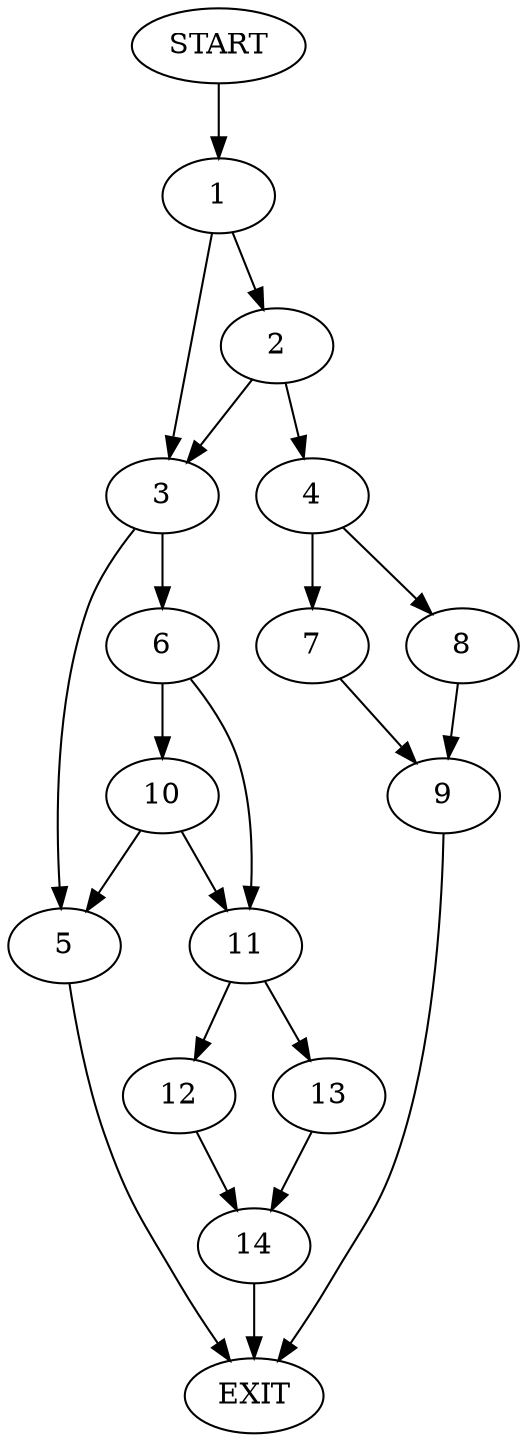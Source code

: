digraph {
0 [label="START"]
15 [label="EXIT"]
0 -> 1
1 -> 2
1 -> 3
2 -> 4
2 -> 3
3 -> 5
3 -> 6
4 -> 7
4 -> 8
7 -> 9
8 -> 9
9 -> 15
5 -> 15
6 -> 10
6 -> 11
10 -> 5
10 -> 11
11 -> 12
11 -> 13
13 -> 14
12 -> 14
14 -> 15
}
